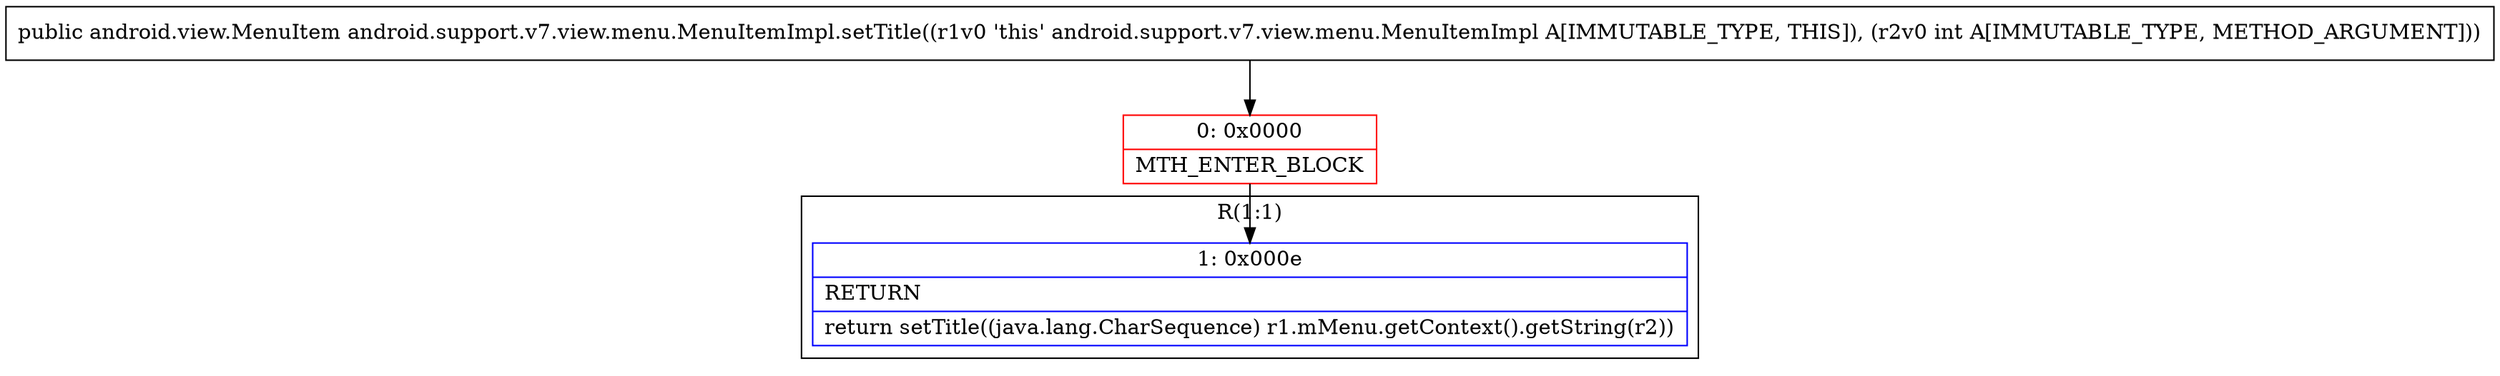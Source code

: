 digraph "CFG forandroid.support.v7.view.menu.MenuItemImpl.setTitle(I)Landroid\/view\/MenuItem;" {
subgraph cluster_Region_43536025 {
label = "R(1:1)";
node [shape=record,color=blue];
Node_1 [shape=record,label="{1\:\ 0x000e|RETURN\l|return setTitle((java.lang.CharSequence) r1.mMenu.getContext().getString(r2))\l}"];
}
Node_0 [shape=record,color=red,label="{0\:\ 0x0000|MTH_ENTER_BLOCK\l}"];
MethodNode[shape=record,label="{public android.view.MenuItem android.support.v7.view.menu.MenuItemImpl.setTitle((r1v0 'this' android.support.v7.view.menu.MenuItemImpl A[IMMUTABLE_TYPE, THIS]), (r2v0 int A[IMMUTABLE_TYPE, METHOD_ARGUMENT])) }"];
MethodNode -> Node_0;
Node_0 -> Node_1;
}

